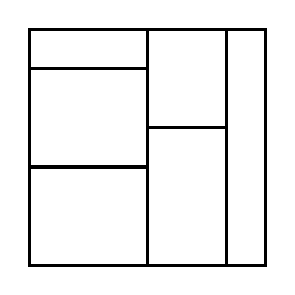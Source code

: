 \begin{tikzpicture}[very thick, scale=.5]
    \draw (0,5) rectangle (3,6);
    \draw (0,5/2) rectangle (3,5);
    \draw (0,0) rectangle (3,5/2);
    \draw (3,7/2) rectangle (5,6);
    \draw (3,0) rectangle (5,7/2);
    \draw (5,0) rectangle (6,6);
\end{tikzpicture}

